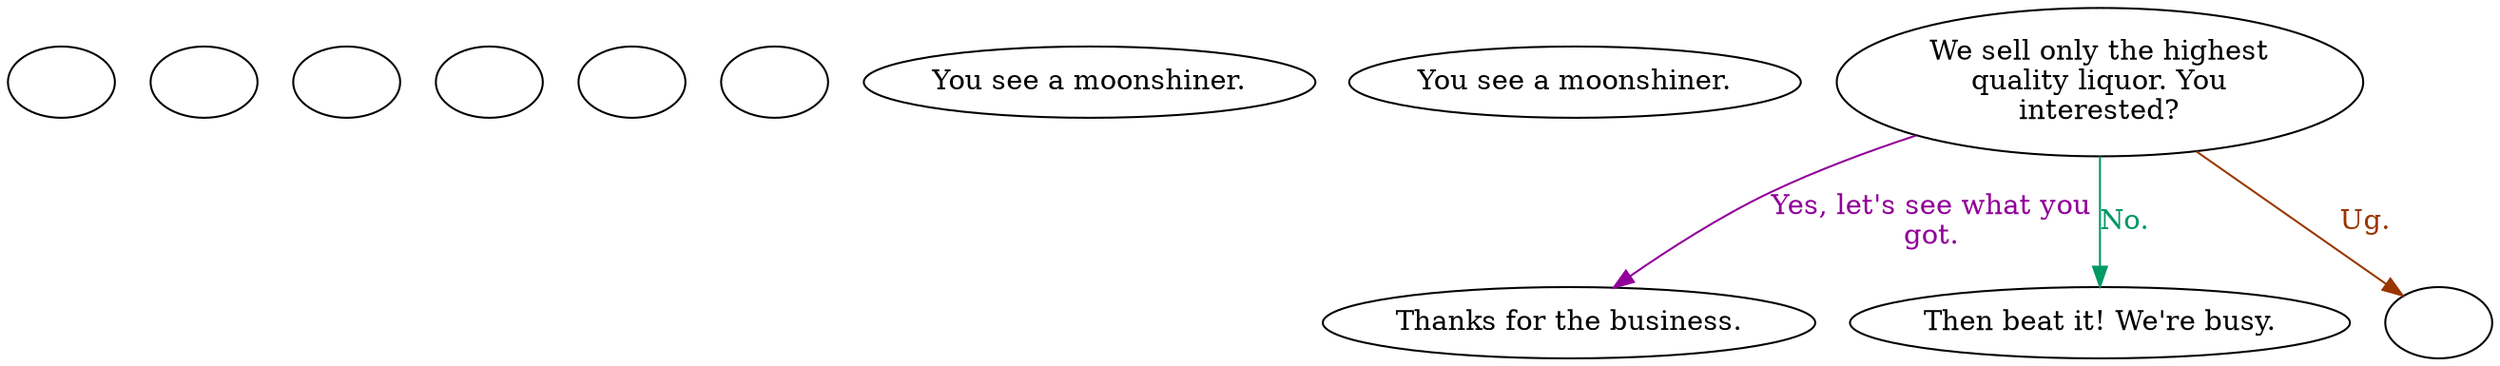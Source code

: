digraph ECMONSHN {
  "checkPartyMembersNearDoor" [style=filled       fillcolor="#FFFFFF"       color="#000000"]
  "checkPartyMembersNearDoor" [label=""]
  "start" [style=filled       fillcolor="#FFFFFF"       color="#000000"]
  "start" [label=""]
  "talk_p_proc" [style=filled       fillcolor="#FFFFFF"       color="#000000"]
  "talk_p_proc" [label=""]
  "critter_p_proc" [style=filled       fillcolor="#FFFFFF"       color="#000000"]
  "critter_p_proc" [label=""]
  "map_enter_p_proc" [style=filled       fillcolor="#FFFFFF"       color="#000000"]
  "map_enter_p_proc" [label=""]
  "timed_event_p_proc" [style=filled       fillcolor="#FFFFFF"       color="#000000"]
  "timed_event_p_proc" [label=""]
  "look_at_p_proc" [style=filled       fillcolor="#FFFFFF"       color="#000000"]
  "look_at_p_proc" [label="You see a moonshiner."]
  "description_p_proc" [style=filled       fillcolor="#FFFFFF"       color="#000000"]
  "description_p_proc" [label="You see a moonshiner."]
  "Node001" [style=filled       fillcolor="#FFFFFF"       color="#000000"]
  "Node001" [label="We sell only the highest\nquality liquor. You\ninterested?"]
  "Node001" -> "Node003" [label="Yes, let's see what you\ngot." color="#900099" fontcolor="#900099"]
  "Node001" -> "Node002" [label="No." color="#009963" fontcolor="#009963"]
  "Node001" -> "Node999" [label="Ug." color="#993600" fontcolor="#993600"]
  "Node002" [style=filled       fillcolor="#FFFFFF"       color="#000000"]
  "Node002" [label="Then beat it! We're busy."]
  "Node003" [style=filled       fillcolor="#FFFFFF"       color="#000000"]
  "Node003" [label="Thanks for the business."]
  "Node999" [style=filled       fillcolor="#FFFFFF"       color="#000000"]
  "Node999" [label=""]
}